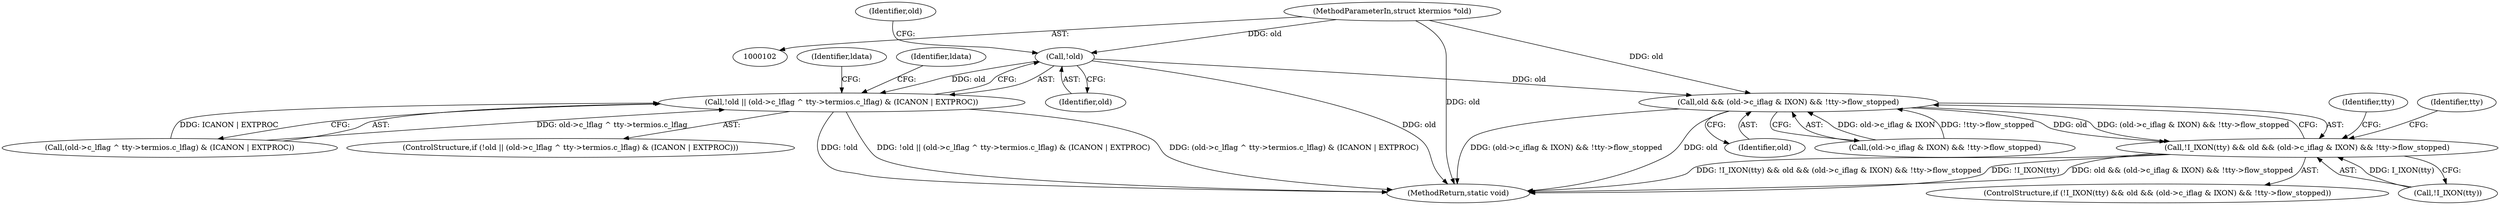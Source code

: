 digraph "0_linux_966031f340185eddd05affcf72b740549f056348_0@pointer" {
"1000104" [label="(MethodParameterIn,struct ktermios *old)"];
"1000114" [label="(Call,!old)"];
"1000113" [label="(Call,!old || (old->c_lflag ^ tty->termios.c_lflag) & (ICANON | EXTPROC))"];
"1000436" [label="(Call,old && (old->c_iflag & IXON) && !tty->flow_stopped)"];
"1000432" [label="(Call,!I_IXON(tty) && old && (old->c_iflag & IXON) && !tty->flow_stopped)"];
"1000113" [label="(Call,!old || (old->c_lflag ^ tty->termios.c_lflag) & (ICANON | EXTPROC))"];
"1000116" [label="(Call,(old->c_lflag ^ tty->termios.c_lflag) & (ICANON | EXTPROC))"];
"1000209" [label="(Identifier,ldata)"];
"1000450" [label="(Identifier,tty)"];
"1000132" [label="(Identifier,ldata)"];
"1000456" [label="(Identifier,tty)"];
"1000115" [label="(Identifier,old)"];
"1000438" [label="(Call,(old->c_iflag & IXON) && !tty->flow_stopped)"];
"1000431" [label="(ControlStructure,if (!I_IXON(tty) && old && (old->c_iflag & IXON) && !tty->flow_stopped))"];
"1000119" [label="(Identifier,old)"];
"1000114" [label="(Call,!old)"];
"1000433" [label="(Call,!I_IXON(tty))"];
"1000112" [label="(ControlStructure,if (!old || (old->c_lflag ^ tty->termios.c_lflag) & (ICANON | EXTPROC)))"];
"1000432" [label="(Call,!I_IXON(tty) && old && (old->c_iflag & IXON) && !tty->flow_stopped)"];
"1000104" [label="(MethodParameterIn,struct ktermios *old)"];
"1000436" [label="(Call,old && (old->c_iflag & IXON) && !tty->flow_stopped)"];
"1000437" [label="(Identifier,old)"];
"1000463" [label="(MethodReturn,static void)"];
"1000104" -> "1000102"  [label="AST: "];
"1000104" -> "1000463"  [label="DDG: old"];
"1000104" -> "1000114"  [label="DDG: old"];
"1000104" -> "1000436"  [label="DDG: old"];
"1000114" -> "1000113"  [label="AST: "];
"1000114" -> "1000115"  [label="CFG: "];
"1000115" -> "1000114"  [label="AST: "];
"1000119" -> "1000114"  [label="CFG: "];
"1000113" -> "1000114"  [label="CFG: "];
"1000114" -> "1000463"  [label="DDG: old"];
"1000114" -> "1000113"  [label="DDG: old"];
"1000114" -> "1000436"  [label="DDG: old"];
"1000113" -> "1000112"  [label="AST: "];
"1000113" -> "1000116"  [label="CFG: "];
"1000116" -> "1000113"  [label="AST: "];
"1000132" -> "1000113"  [label="CFG: "];
"1000209" -> "1000113"  [label="CFG: "];
"1000113" -> "1000463"  [label="DDG: !old"];
"1000113" -> "1000463"  [label="DDG: !old || (old->c_lflag ^ tty->termios.c_lflag) & (ICANON | EXTPROC)"];
"1000113" -> "1000463"  [label="DDG: (old->c_lflag ^ tty->termios.c_lflag) & (ICANON | EXTPROC)"];
"1000116" -> "1000113"  [label="DDG: old->c_lflag ^ tty->termios.c_lflag"];
"1000116" -> "1000113"  [label="DDG: ICANON | EXTPROC"];
"1000436" -> "1000432"  [label="AST: "];
"1000436" -> "1000437"  [label="CFG: "];
"1000436" -> "1000438"  [label="CFG: "];
"1000437" -> "1000436"  [label="AST: "];
"1000438" -> "1000436"  [label="AST: "];
"1000432" -> "1000436"  [label="CFG: "];
"1000436" -> "1000463"  [label="DDG: old"];
"1000436" -> "1000463"  [label="DDG: (old->c_iflag & IXON) && !tty->flow_stopped"];
"1000436" -> "1000432"  [label="DDG: old"];
"1000436" -> "1000432"  [label="DDG: (old->c_iflag & IXON) && !tty->flow_stopped"];
"1000438" -> "1000436"  [label="DDG: old->c_iflag & IXON"];
"1000438" -> "1000436"  [label="DDG: !tty->flow_stopped"];
"1000432" -> "1000431"  [label="AST: "];
"1000432" -> "1000433"  [label="CFG: "];
"1000433" -> "1000432"  [label="AST: "];
"1000450" -> "1000432"  [label="CFG: "];
"1000456" -> "1000432"  [label="CFG: "];
"1000432" -> "1000463"  [label="DDG: old && (old->c_iflag & IXON) && !tty->flow_stopped"];
"1000432" -> "1000463"  [label="DDG: !I_IXON(tty) && old && (old->c_iflag & IXON) && !tty->flow_stopped"];
"1000432" -> "1000463"  [label="DDG: !I_IXON(tty)"];
"1000433" -> "1000432"  [label="DDG: I_IXON(tty)"];
}
